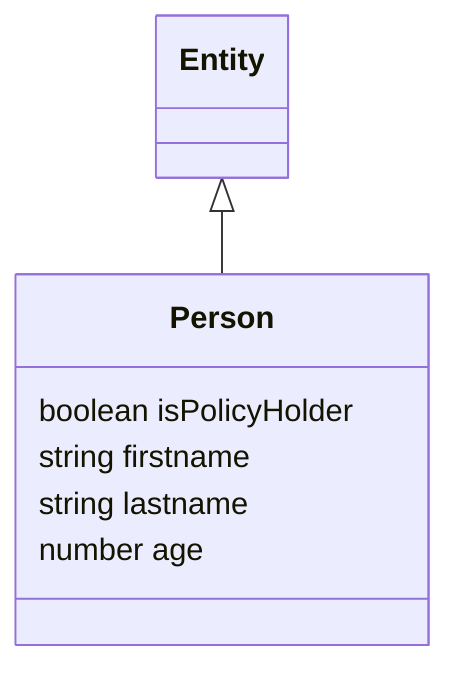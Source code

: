 classDiagram
  

Entity <|-- Person
class Person {

  boolean isPolicyHolder
  string firstname
  string lastname
  number age

}